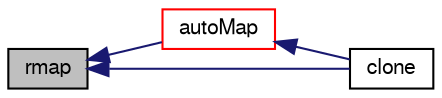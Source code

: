 digraph "rmap"
{
  bgcolor="transparent";
  edge [fontname="FreeSans",fontsize="10",labelfontname="FreeSans",labelfontsize="10"];
  node [fontname="FreeSans",fontsize="10",shape=record];
  rankdir="LR";
  Node44 [label="rmap",height=0.2,width=0.4,color="black", fillcolor="grey75", style="filled", fontcolor="black"];
  Node44 -> Node45 [dir="back",color="midnightblue",fontsize="10",style="solid",fontname="FreeSans"];
  Node45 [label="autoMap",height=0.2,width=0.4,color="red",URL="$a22318.html#a0ab0c43ce90d756c88dd81e3d0a9eef5",tooltip="Map (and resize as needed) from self given a mapping object. "];
  Node45 -> Node46 [dir="back",color="midnightblue",fontsize="10",style="solid",fontname="FreeSans"];
  Node46 [label="clone",height=0.2,width=0.4,color="black",URL="$a22318.html#a6dfbb046cc414bcb0ee27a1646815537",tooltip="Construct and return a clone setting internal field reference. "];
  Node44 -> Node46 [dir="back",color="midnightblue",fontsize="10",style="solid",fontname="FreeSans"];
}
